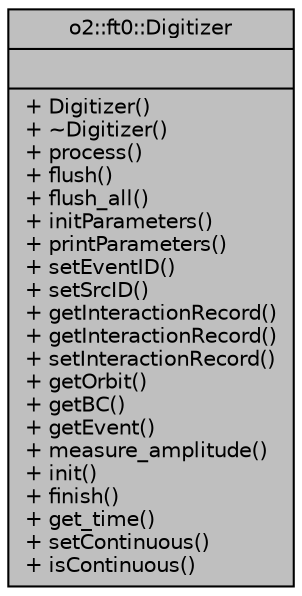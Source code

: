 digraph "o2::ft0::Digitizer"
{
 // INTERACTIVE_SVG=YES
  bgcolor="transparent";
  edge [fontname="Helvetica",fontsize="10",labelfontname="Helvetica",labelfontsize="10"];
  node [fontname="Helvetica",fontsize="10",shape=record];
  Node1 [label="{o2::ft0::Digitizer\n||+ Digitizer()\l+ ~Digitizer()\l+ process()\l+ flush()\l+ flush_all()\l+ initParameters()\l+ printParameters()\l+ setEventID()\l+ setSrcID()\l+ getInteractionRecord()\l+ getInteractionRecord()\l+ setInteractionRecord()\l+ getOrbit()\l+ getBC()\l+ getEvent()\l+ measure_amplitude()\l+ init()\l+ finish()\l+ get_time()\l+ setContinuous()\l+ isContinuous()\l}",height=0.2,width=0.4,color="black", fillcolor="grey75", style="filled", fontcolor="black"];
}
